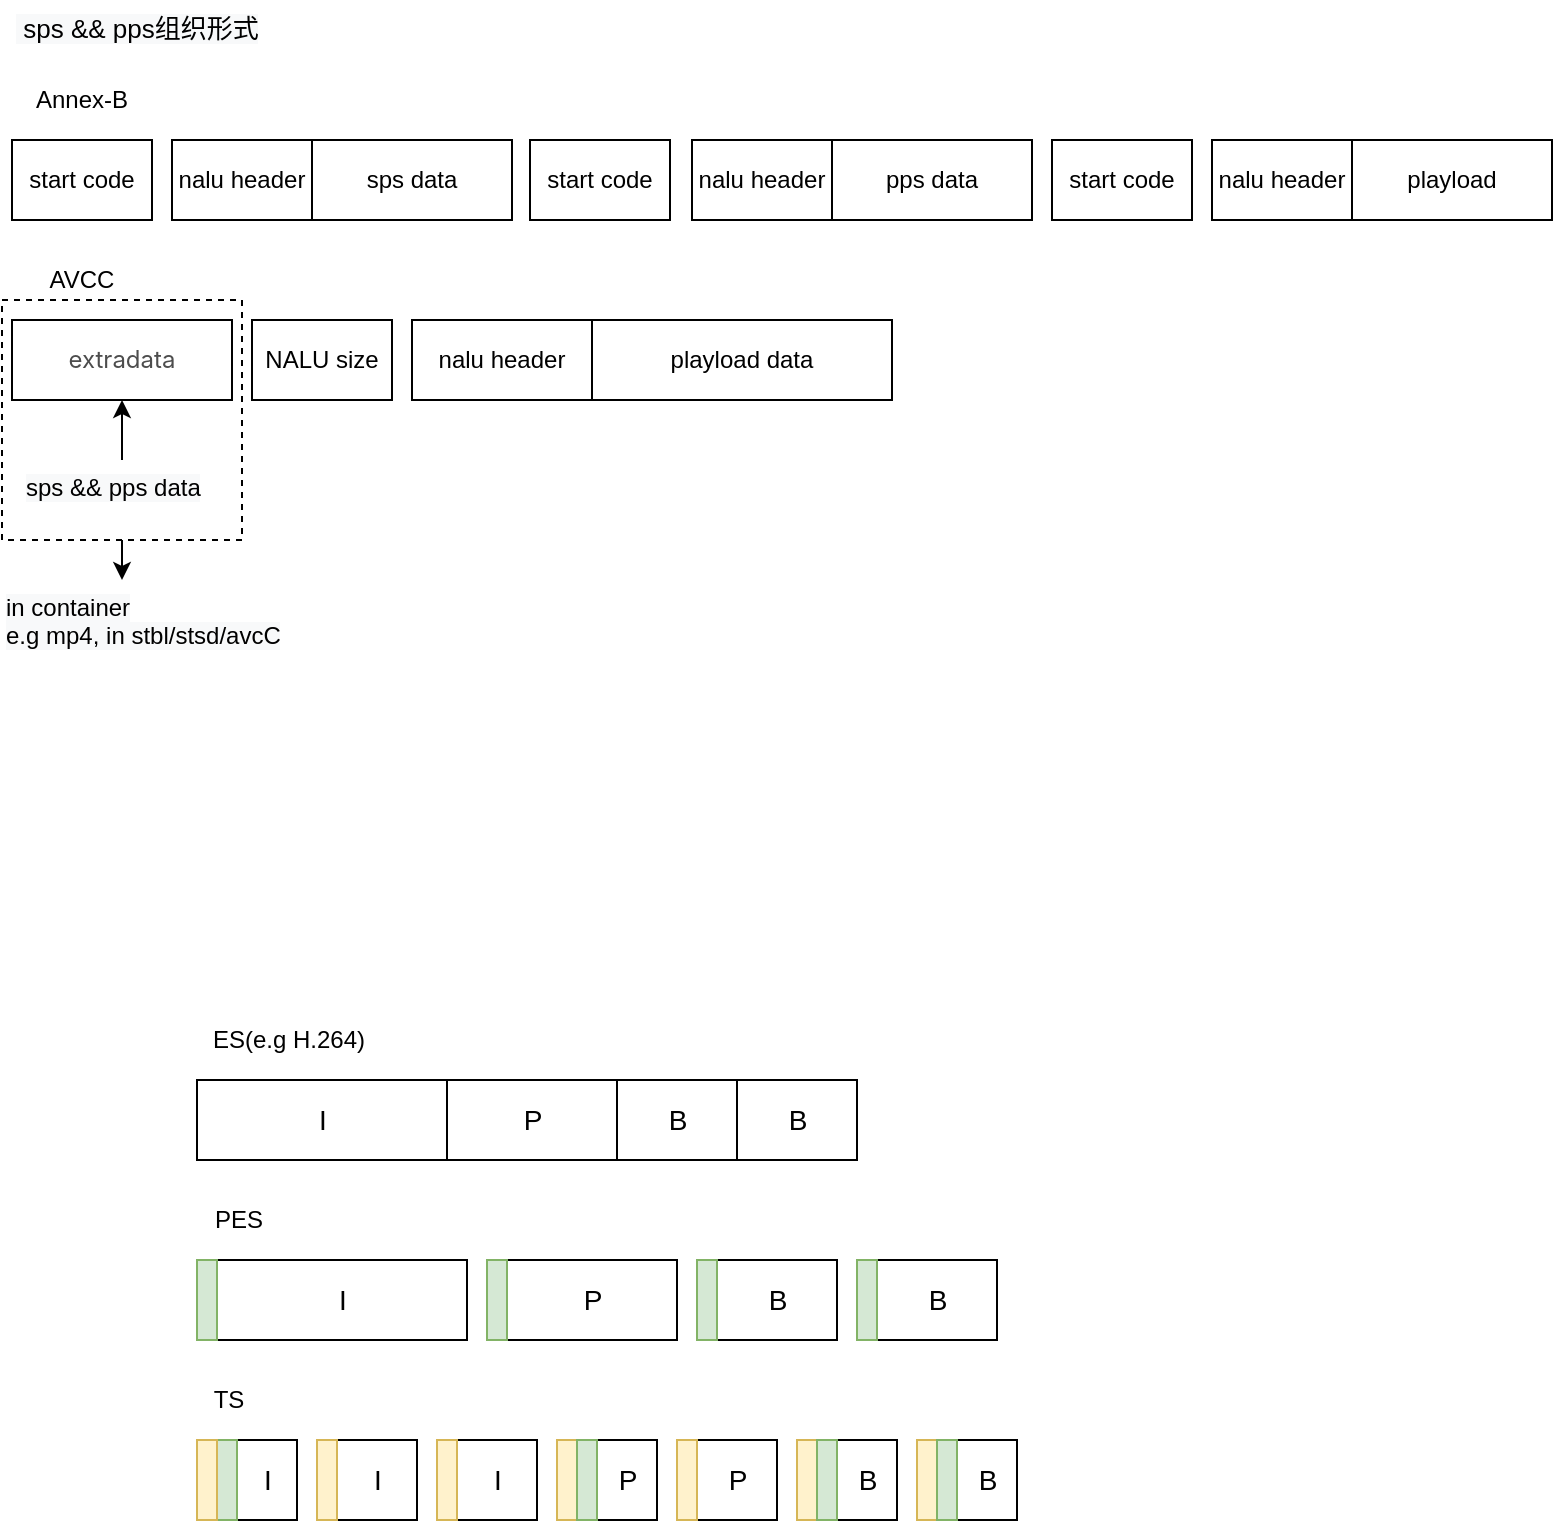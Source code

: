 <mxfile version="13.5.4" type="github">
  <diagram id="H2OyWEgOupRw279F355V" name="Page-1">
    <mxGraphModel dx="1550" dy="836" grid="1" gridSize="10" guides="1" tooltips="1" connect="1" arrows="1" fold="1" page="1" pageScale="1" pageWidth="827" pageHeight="1169" math="0" shadow="0">
      <root>
        <mxCell id="0" />
        <mxCell id="1" parent="0" />
        <mxCell id="e2cg2YzqcunQsSNUU6SA-1" value="&lt;font style=&quot;font-size: 14px&quot;&gt;I&lt;/font&gt;" style="rounded=0;whiteSpace=wrap;html=1;" vertex="1" parent="1">
          <mxGeometry x="131.5" y="670" width="125" height="40" as="geometry" />
        </mxCell>
        <mxCell id="e2cg2YzqcunQsSNUU6SA-2" value="ES(e.g H.264)" style="text;html=1;align=center;verticalAlign=middle;resizable=0;points=[];autosize=1;" vertex="1" parent="1">
          <mxGeometry x="131.5" y="640" width="90" height="20" as="geometry" />
        </mxCell>
        <mxCell id="e2cg2YzqcunQsSNUU6SA-3" value="&lt;span style=&quot;font-size: 14px&quot;&gt;P&lt;/span&gt;" style="rounded=0;whiteSpace=wrap;html=1;" vertex="1" parent="1">
          <mxGeometry x="256.5" y="670" width="85" height="40" as="geometry" />
        </mxCell>
        <mxCell id="e2cg2YzqcunQsSNUU6SA-4" value="&lt;span style=&quot;font-size: 14px&quot;&gt;B&lt;/span&gt;" style="rounded=0;whiteSpace=wrap;html=1;" vertex="1" parent="1">
          <mxGeometry x="341.5" y="670" width="60" height="40" as="geometry" />
        </mxCell>
        <mxCell id="e2cg2YzqcunQsSNUU6SA-5" value="&lt;span style=&quot;font-size: 14px&quot;&gt;B&lt;/span&gt;" style="rounded=0;whiteSpace=wrap;html=1;" vertex="1" parent="1">
          <mxGeometry x="401.5" y="670" width="60" height="40" as="geometry" />
        </mxCell>
        <mxCell id="e2cg2YzqcunQsSNUU6SA-6" value="&lt;font style=&quot;font-size: 14px&quot;&gt;I&lt;/font&gt;" style="rounded=0;whiteSpace=wrap;html=1;" vertex="1" parent="1">
          <mxGeometry x="141.5" y="760" width="125" height="40" as="geometry" />
        </mxCell>
        <mxCell id="e2cg2YzqcunQsSNUU6SA-7" value="PES" style="text;html=1;align=center;verticalAlign=middle;resizable=0;points=[];autosize=1;" vertex="1" parent="1">
          <mxGeometry x="131.5" y="730" width="40" height="20" as="geometry" />
        </mxCell>
        <mxCell id="e2cg2YzqcunQsSNUU6SA-8" value="&lt;span style=&quot;font-size: 14px&quot;&gt;P&lt;/span&gt;" style="rounded=0;whiteSpace=wrap;html=1;" vertex="1" parent="1">
          <mxGeometry x="286.5" y="760" width="85" height="40" as="geometry" />
        </mxCell>
        <mxCell id="e2cg2YzqcunQsSNUU6SA-9" value="&lt;span style=&quot;font-size: 14px&quot;&gt;B&lt;/span&gt;" style="rounded=0;whiteSpace=wrap;html=1;" vertex="1" parent="1">
          <mxGeometry x="391.5" y="760" width="60" height="40" as="geometry" />
        </mxCell>
        <mxCell id="e2cg2YzqcunQsSNUU6SA-10" value="&lt;span style=&quot;font-size: 14px&quot;&gt;B&lt;/span&gt;" style="rounded=0;whiteSpace=wrap;html=1;" vertex="1" parent="1">
          <mxGeometry x="471.5" y="760" width="60" height="40" as="geometry" />
        </mxCell>
        <mxCell id="e2cg2YzqcunQsSNUU6SA-11" value="" style="rounded=0;whiteSpace=wrap;html=1;fillColor=#d5e8d4;strokeColor=#82b366;" vertex="1" parent="1">
          <mxGeometry x="131.5" y="760" width="10" height="40" as="geometry" />
        </mxCell>
        <mxCell id="e2cg2YzqcunQsSNUU6SA-12" value="" style="rounded=0;whiteSpace=wrap;html=1;fillColor=#d5e8d4;strokeColor=#82b366;" vertex="1" parent="1">
          <mxGeometry x="276.5" y="760" width="10" height="40" as="geometry" />
        </mxCell>
        <mxCell id="e2cg2YzqcunQsSNUU6SA-13" value="" style="rounded=0;whiteSpace=wrap;html=1;fillColor=#d5e8d4;strokeColor=#82b366;" vertex="1" parent="1">
          <mxGeometry x="381.5" y="760" width="10" height="40" as="geometry" />
        </mxCell>
        <mxCell id="e2cg2YzqcunQsSNUU6SA-14" value="" style="rounded=0;whiteSpace=wrap;html=1;fillColor=#d5e8d4;strokeColor=#82b366;" vertex="1" parent="1">
          <mxGeometry x="461.5" y="760" width="10" height="40" as="geometry" />
        </mxCell>
        <mxCell id="e2cg2YzqcunQsSNUU6SA-15" value="TS" style="text;html=1;align=center;verticalAlign=middle;resizable=0;points=[];autosize=1;" vertex="1" parent="1">
          <mxGeometry x="131.5" y="820" width="30" height="20" as="geometry" />
        </mxCell>
        <mxCell id="e2cg2YzqcunQsSNUU6SA-16" value="&lt;font style=&quot;font-size: 14px&quot;&gt;I&lt;/font&gt;" style="rounded=0;whiteSpace=wrap;html=1;" vertex="1" parent="1">
          <mxGeometry x="151.5" y="850" width="30" height="40" as="geometry" />
        </mxCell>
        <mxCell id="e2cg2YzqcunQsSNUU6SA-17" value="" style="rounded=0;whiteSpace=wrap;html=1;fillColor=#d5e8d4;strokeColor=#82b366;" vertex="1" parent="1">
          <mxGeometry x="141.5" y="850" width="10" height="40" as="geometry" />
        </mxCell>
        <mxCell id="e2cg2YzqcunQsSNUU6SA-18" value="&lt;font style=&quot;font-size: 14px&quot;&gt;I&lt;/font&gt;" style="rounded=0;whiteSpace=wrap;html=1;" vertex="1" parent="1">
          <mxGeometry x="201.5" y="850" width="40" height="40" as="geometry" />
        </mxCell>
        <mxCell id="e2cg2YzqcunQsSNUU6SA-19" value="&lt;font style=&quot;font-size: 14px&quot;&gt;I&lt;/font&gt;" style="rounded=0;whiteSpace=wrap;html=1;" vertex="1" parent="1">
          <mxGeometry x="261.5" y="850" width="40" height="40" as="geometry" />
        </mxCell>
        <mxCell id="e2cg2YzqcunQsSNUU6SA-20" value="" style="rounded=0;whiteSpace=wrap;html=1;fillColor=#fff2cc;strokeColor=#d6b656;" vertex="1" parent="1">
          <mxGeometry x="131.5" y="850" width="10" height="40" as="geometry" />
        </mxCell>
        <mxCell id="e2cg2YzqcunQsSNUU6SA-21" value="" style="rounded=0;whiteSpace=wrap;html=1;fillColor=#fff2cc;strokeColor=#d6b656;" vertex="1" parent="1">
          <mxGeometry x="191.5" y="850" width="10" height="40" as="geometry" />
        </mxCell>
        <mxCell id="e2cg2YzqcunQsSNUU6SA-22" value="" style="rounded=0;whiteSpace=wrap;html=1;fillColor=#fff2cc;strokeColor=#d6b656;" vertex="1" parent="1">
          <mxGeometry x="251.5" y="850" width="10" height="40" as="geometry" />
        </mxCell>
        <mxCell id="e2cg2YzqcunQsSNUU6SA-23" value="&lt;font style=&quot;font-size: 14px&quot;&gt;P&lt;/font&gt;" style="rounded=0;whiteSpace=wrap;html=1;" vertex="1" parent="1">
          <mxGeometry x="331.5" y="850" width="30" height="40" as="geometry" />
        </mxCell>
        <mxCell id="e2cg2YzqcunQsSNUU6SA-24" value="" style="rounded=0;whiteSpace=wrap;html=1;fillColor=#fff2cc;strokeColor=#d6b656;" vertex="1" parent="1">
          <mxGeometry x="311.5" y="850" width="10" height="40" as="geometry" />
        </mxCell>
        <mxCell id="e2cg2YzqcunQsSNUU6SA-25" value="&lt;font style=&quot;font-size: 14px&quot;&gt;P&lt;/font&gt;" style="rounded=0;whiteSpace=wrap;html=1;" vertex="1" parent="1">
          <mxGeometry x="381.5" y="850" width="40" height="40" as="geometry" />
        </mxCell>
        <mxCell id="e2cg2YzqcunQsSNUU6SA-26" value="" style="rounded=0;whiteSpace=wrap;html=1;fillColor=#fff2cc;strokeColor=#d6b656;" vertex="1" parent="1">
          <mxGeometry x="371.5" y="850" width="10" height="40" as="geometry" />
        </mxCell>
        <mxCell id="e2cg2YzqcunQsSNUU6SA-27" value="&lt;font style=&quot;font-size: 14px&quot;&gt;B&lt;/font&gt;" style="rounded=0;whiteSpace=wrap;html=1;" vertex="1" parent="1">
          <mxGeometry x="451.5" y="850" width="30" height="40" as="geometry" />
        </mxCell>
        <mxCell id="e2cg2YzqcunQsSNUU6SA-28" value="" style="rounded=0;whiteSpace=wrap;html=1;fillColor=#fff2cc;strokeColor=#d6b656;" vertex="1" parent="1">
          <mxGeometry x="431.5" y="850" width="10" height="40" as="geometry" />
        </mxCell>
        <mxCell id="e2cg2YzqcunQsSNUU6SA-29" value="&lt;font style=&quot;font-size: 14px&quot;&gt;B&lt;/font&gt;" style="rounded=0;whiteSpace=wrap;html=1;" vertex="1" parent="1">
          <mxGeometry x="511.5" y="850" width="30" height="40" as="geometry" />
        </mxCell>
        <mxCell id="e2cg2YzqcunQsSNUU6SA-30" value="" style="rounded=0;whiteSpace=wrap;html=1;fillColor=#fff2cc;strokeColor=#d6b656;" vertex="1" parent="1">
          <mxGeometry x="491.5" y="850" width="10" height="40" as="geometry" />
        </mxCell>
        <mxCell id="e2cg2YzqcunQsSNUU6SA-31" value="" style="rounded=0;whiteSpace=wrap;html=1;fillColor=#d5e8d4;strokeColor=#82b366;" vertex="1" parent="1">
          <mxGeometry x="321.5" y="850" width="10" height="40" as="geometry" />
        </mxCell>
        <mxCell id="e2cg2YzqcunQsSNUU6SA-32" value="" style="rounded=0;whiteSpace=wrap;html=1;fillColor=#d5e8d4;strokeColor=#82b366;" vertex="1" parent="1">
          <mxGeometry x="441.5" y="850" width="10" height="40" as="geometry" />
        </mxCell>
        <mxCell id="e2cg2YzqcunQsSNUU6SA-33" value="" style="rounded=0;whiteSpace=wrap;html=1;fillColor=#d5e8d4;strokeColor=#82b366;" vertex="1" parent="1">
          <mxGeometry x="501.5" y="850" width="10" height="40" as="geometry" />
        </mxCell>
        <mxCell id="e2cg2YzqcunQsSNUU6SA-34" style="edgeStyle=orthogonalEdgeStyle;rounded=0;orthogonalLoop=1;jettySize=auto;html=1;exitX=0.5;exitY=1;exitDx=0;exitDy=0;" edge="1" parent="1" source="e2cg2YzqcunQsSNUU6SA-35">
          <mxGeometry relative="1" as="geometry">
            <mxPoint x="94" y="420" as="targetPoint" />
          </mxGeometry>
        </mxCell>
        <mxCell id="e2cg2YzqcunQsSNUU6SA-35" value="" style="rounded=0;whiteSpace=wrap;html=1;dashed=1;" vertex="1" parent="1">
          <mxGeometry x="34" y="280" width="120" height="120" as="geometry" />
        </mxCell>
        <mxCell id="e2cg2YzqcunQsSNUU6SA-36" value="start code" style="whiteSpace=wrap;html=1;" vertex="1" parent="1">
          <mxGeometry x="39" y="200" width="70" height="40" as="geometry" />
        </mxCell>
        <mxCell id="e2cg2YzqcunQsSNUU6SA-37" value="nalu header" style="whiteSpace=wrap;html=1;" vertex="1" parent="1">
          <mxGeometry x="119" y="200" width="70" height="40" as="geometry" />
        </mxCell>
        <mxCell id="e2cg2YzqcunQsSNUU6SA-38" value="sps data" style="whiteSpace=wrap;html=1;" vertex="1" parent="1">
          <mxGeometry x="189" y="200" width="100" height="40" as="geometry" />
        </mxCell>
        <mxCell id="e2cg2YzqcunQsSNUU6SA-39" value="Annex-B" style="text;html=1;strokeColor=none;fillColor=none;align=center;verticalAlign=middle;whiteSpace=wrap;rounded=0;" vertex="1" parent="1">
          <mxGeometry x="39" y="170" width="70" height="20" as="geometry" />
        </mxCell>
        <mxCell id="e2cg2YzqcunQsSNUU6SA-40" value="&lt;span style=&quot;color: rgb(0 , 0 , 0) ; font-family: &amp;#34;helvetica&amp;#34; ; font-size: 13px ; font-style: normal ; font-weight: 400 ; letter-spacing: normal ; text-align: center ; text-indent: 0px ; text-transform: none ; word-spacing: 0px ; background-color: rgb(248 , 249 , 250) ; display: inline ; float: none&quot;&gt;&lt;span&gt;&amp;nbsp;&lt;/span&gt;sps &amp;amp;&amp;amp; pps组织形式&lt;/span&gt;" style="text;whiteSpace=wrap;html=1;" vertex="1" parent="1">
          <mxGeometry x="39" y="130" width="140" height="30" as="geometry" />
        </mxCell>
        <mxCell id="e2cg2YzqcunQsSNUU6SA-41" value="NALU size" style="whiteSpace=wrap;html=1;" vertex="1" parent="1">
          <mxGeometry x="159" y="290" width="70" height="40" as="geometry" />
        </mxCell>
        <mxCell id="e2cg2YzqcunQsSNUU6SA-42" value="&lt;span style=&quot;color: rgb(77 , 77 , 77) ; font-family: &amp;#34;microsoft yahei&amp;#34; , &amp;#34;sf pro display&amp;#34; , &amp;#34;roboto&amp;#34; , &amp;#34;noto&amp;#34; , &amp;#34;arial&amp;#34; , &amp;#34;pingfang sc&amp;#34; , sans-serif ; background-color: rgb(255 , 255 , 255)&quot;&gt;&lt;font style=&quot;font-size: 12px&quot;&gt;extradata&lt;/font&gt;&lt;/span&gt;" style="whiteSpace=wrap;html=1;" vertex="1" parent="1">
          <mxGeometry x="39" y="290" width="110" height="40" as="geometry" />
        </mxCell>
        <mxCell id="e2cg2YzqcunQsSNUU6SA-43" value="playload data" style="whiteSpace=wrap;html=1;" vertex="1" parent="1">
          <mxGeometry x="329" y="290" width="150" height="40" as="geometry" />
        </mxCell>
        <mxCell id="e2cg2YzqcunQsSNUU6SA-44" value="AVCC" style="text;html=1;strokeColor=none;fillColor=none;align=center;verticalAlign=middle;whiteSpace=wrap;rounded=0;" vertex="1" parent="1">
          <mxGeometry x="39" y="260" width="70" height="20" as="geometry" />
        </mxCell>
        <mxCell id="e2cg2YzqcunQsSNUU6SA-45" value="nalu header" style="whiteSpace=wrap;html=1;" vertex="1" parent="1">
          <mxGeometry x="239" y="290" width="90" height="40" as="geometry" />
        </mxCell>
        <mxCell id="e2cg2YzqcunQsSNUU6SA-46" value="" style="edgeStyle=orthogonalEdgeStyle;rounded=0;orthogonalLoop=1;jettySize=auto;html=1;entryX=0.5;entryY=1;entryDx=0;entryDy=0;" edge="1" parent="1" source="e2cg2YzqcunQsSNUU6SA-47" target="e2cg2YzqcunQsSNUU6SA-42">
          <mxGeometry relative="1" as="geometry">
            <mxPoint x="169" y="370" as="targetPoint" />
          </mxGeometry>
        </mxCell>
        <mxCell id="e2cg2YzqcunQsSNUU6SA-47" value="&lt;span style=&quot;color: rgb(0 , 0 , 0) ; font-family: &amp;#34;helvetica&amp;#34; ; font-size: 12px ; font-style: normal ; font-weight: 400 ; letter-spacing: normal ; text-align: center ; text-indent: 0px ; text-transform: none ; word-spacing: 0px ; background-color: rgb(248 , 249 , 250) ; display: inline ; float: none&quot;&gt;sps &amp;amp;&amp;amp; pps data&lt;/span&gt;" style="text;whiteSpace=wrap;html=1;" vertex="1" parent="1">
          <mxGeometry x="44" y="360" width="100" height="30" as="geometry" />
        </mxCell>
        <mxCell id="e2cg2YzqcunQsSNUU6SA-48" value="start code" style="whiteSpace=wrap;html=1;" vertex="1" parent="1">
          <mxGeometry x="559" y="200" width="70" height="40" as="geometry" />
        </mxCell>
        <mxCell id="e2cg2YzqcunQsSNUU6SA-49" value="&lt;span style=&quot;color: rgb(0 , 0 , 0) ; font-family: &amp;#34;helvetica&amp;#34; ; font-size: 12px ; font-style: normal ; font-weight: 400 ; letter-spacing: normal ; text-align: center ; text-indent: 0px ; text-transform: none ; word-spacing: 0px ; background-color: rgb(248 , 249 , 250) ; display: inline ; float: none&quot;&gt;in container&lt;br&gt;e.g mp4, in stbl/stsd/avcC&lt;br&gt;&lt;/span&gt;" style="text;whiteSpace=wrap;html=1;" vertex="1" parent="1">
          <mxGeometry x="34" y="420" width="140" height="40" as="geometry" />
        </mxCell>
        <mxCell id="e2cg2YzqcunQsSNUU6SA-50" value="start code" style="whiteSpace=wrap;html=1;" vertex="1" parent="1">
          <mxGeometry x="298" y="200" width="70" height="40" as="geometry" />
        </mxCell>
        <mxCell id="e2cg2YzqcunQsSNUU6SA-51" value="nalu header" style="whiteSpace=wrap;html=1;" vertex="1" parent="1">
          <mxGeometry x="379" y="200" width="70" height="40" as="geometry" />
        </mxCell>
        <mxCell id="e2cg2YzqcunQsSNUU6SA-52" value="pps data" style="whiteSpace=wrap;html=1;" vertex="1" parent="1">
          <mxGeometry x="449" y="200" width="100" height="40" as="geometry" />
        </mxCell>
        <mxCell id="e2cg2YzqcunQsSNUU6SA-53" value="nalu header" style="whiteSpace=wrap;html=1;" vertex="1" parent="1">
          <mxGeometry x="639" y="200" width="70" height="40" as="geometry" />
        </mxCell>
        <mxCell id="e2cg2YzqcunQsSNUU6SA-54" value="playload" style="whiteSpace=wrap;html=1;" vertex="1" parent="1">
          <mxGeometry x="709" y="200" width="100" height="40" as="geometry" />
        </mxCell>
      </root>
    </mxGraphModel>
  </diagram>
</mxfile>
